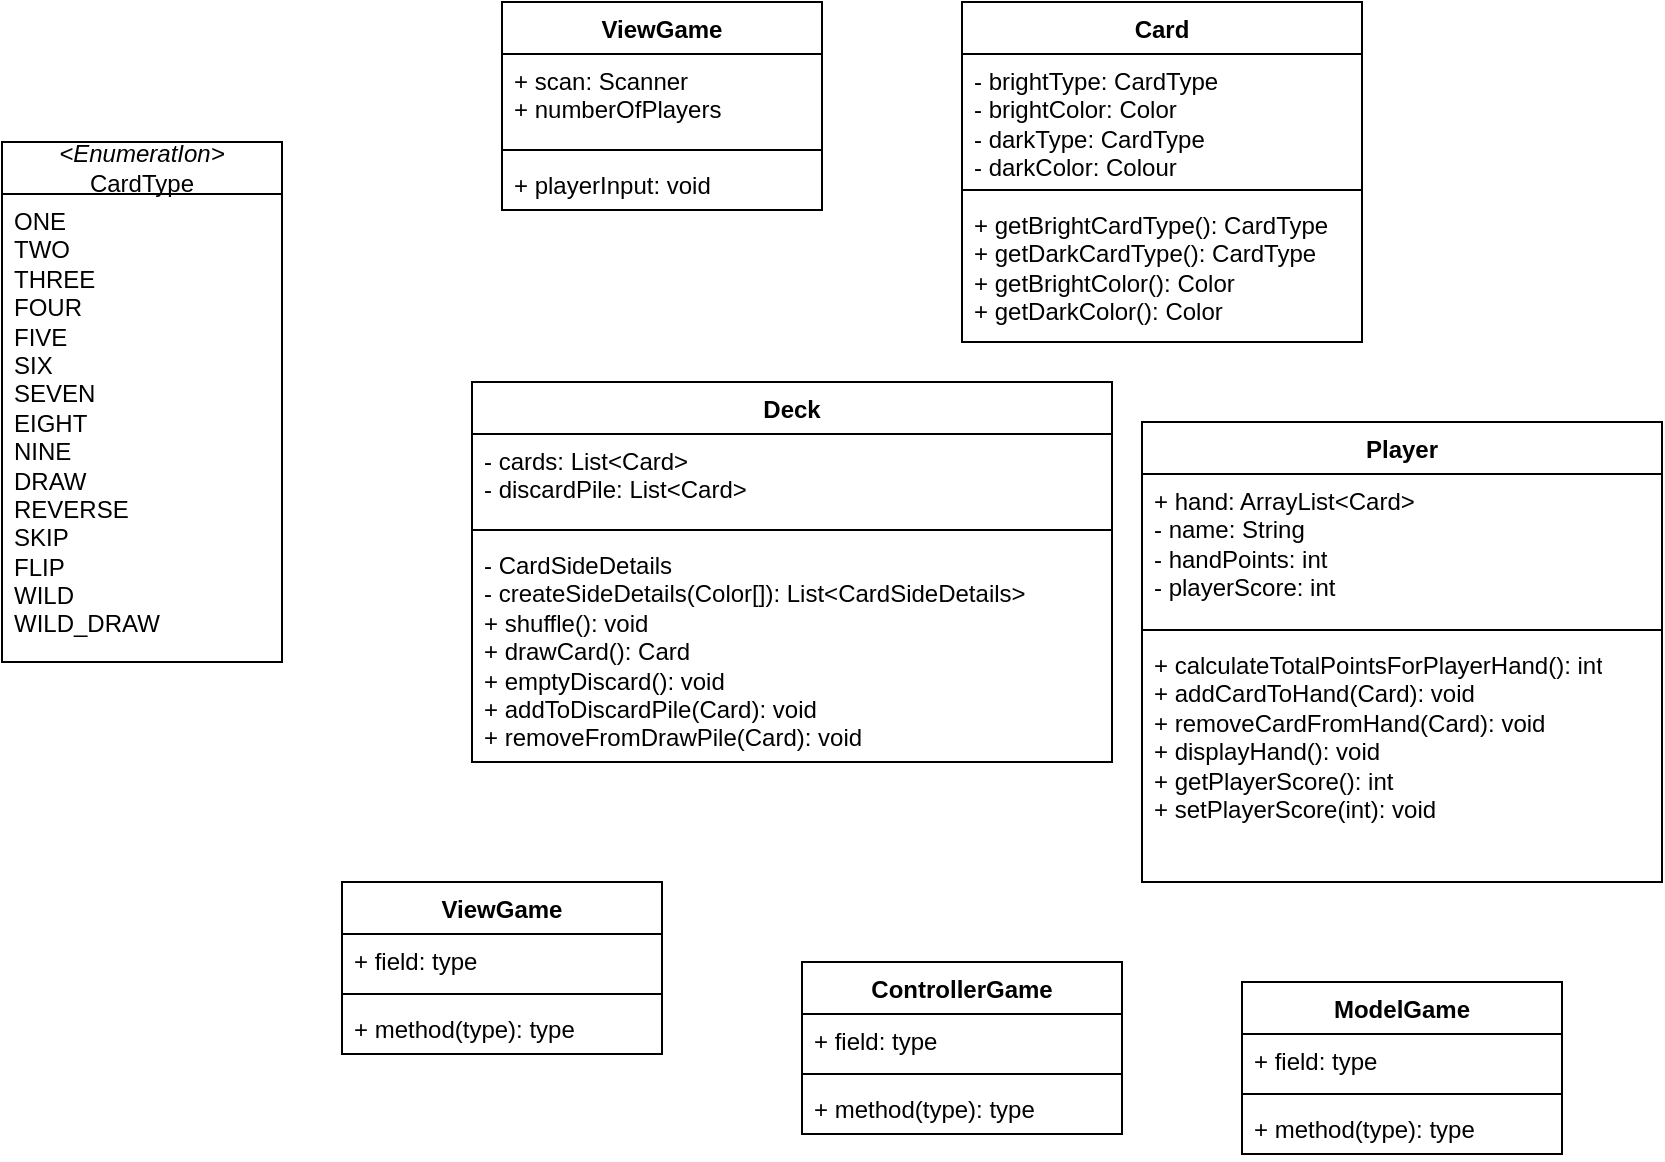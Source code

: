 <mxfile version="22.0.4" type="device">
  <diagram name="Page-1" id="wV8kRkE-xcqGOhcwdL5d">
    <mxGraphModel dx="468" dy="610" grid="1" gridSize="10" guides="1" tooltips="1" connect="1" arrows="1" fold="1" page="1" pageScale="1" pageWidth="850" pageHeight="1100" math="0" shadow="0">
      <root>
        <mxCell id="0" />
        <mxCell id="1" parent="0" />
        <mxCell id="m-anqpbxp8QKOtAabbwE-1" value="ViewGame" style="swimlane;fontStyle=1;align=center;verticalAlign=top;childLayout=stackLayout;horizontal=1;startSize=26;horizontalStack=0;resizeParent=1;resizeParentMax=0;resizeLast=0;collapsible=1;marginBottom=0;whiteSpace=wrap;html=1;" vertex="1" parent="1">
          <mxGeometry x="280" y="80" width="160" height="104" as="geometry" />
        </mxCell>
        <mxCell id="m-anqpbxp8QKOtAabbwE-2" value="+ scan: Scanner&lt;br&gt;+ numberOfPlayers" style="text;strokeColor=none;fillColor=none;align=left;verticalAlign=top;spacingLeft=4;spacingRight=4;overflow=hidden;rotatable=0;points=[[0,0.5],[1,0.5]];portConstraint=eastwest;whiteSpace=wrap;html=1;" vertex="1" parent="m-anqpbxp8QKOtAabbwE-1">
          <mxGeometry y="26" width="160" height="44" as="geometry" />
        </mxCell>
        <mxCell id="m-anqpbxp8QKOtAabbwE-3" value="" style="line;strokeWidth=1;fillColor=none;align=left;verticalAlign=middle;spacingTop=-1;spacingLeft=3;spacingRight=3;rotatable=0;labelPosition=right;points=[];portConstraint=eastwest;strokeColor=inherit;" vertex="1" parent="m-anqpbxp8QKOtAabbwE-1">
          <mxGeometry y="70" width="160" height="8" as="geometry" />
        </mxCell>
        <mxCell id="m-anqpbxp8QKOtAabbwE-4" value="+ playerInput: void" style="text;strokeColor=none;fillColor=none;align=left;verticalAlign=top;spacingLeft=4;spacingRight=4;overflow=hidden;rotatable=0;points=[[0,0.5],[1,0.5]];portConstraint=eastwest;whiteSpace=wrap;html=1;" vertex="1" parent="m-anqpbxp8QKOtAabbwE-1">
          <mxGeometry y="78" width="160" height="26" as="geometry" />
        </mxCell>
        <mxCell id="m-anqpbxp8QKOtAabbwE-5" value="Deck" style="swimlane;fontStyle=1;align=center;verticalAlign=top;childLayout=stackLayout;horizontal=1;startSize=26;horizontalStack=0;resizeParent=1;resizeParentMax=0;resizeLast=0;collapsible=1;marginBottom=0;whiteSpace=wrap;html=1;" vertex="1" parent="1">
          <mxGeometry x="265" y="270" width="320" height="190" as="geometry" />
        </mxCell>
        <mxCell id="m-anqpbxp8QKOtAabbwE-6" value="- cards: List&amp;lt;Card&amp;gt;&lt;br&gt;- discardPile: List&amp;lt;Card&amp;gt;" style="text;strokeColor=none;fillColor=none;align=left;verticalAlign=top;spacingLeft=4;spacingRight=4;overflow=hidden;rotatable=0;points=[[0,0.5],[1,0.5]];portConstraint=eastwest;whiteSpace=wrap;html=1;" vertex="1" parent="m-anqpbxp8QKOtAabbwE-5">
          <mxGeometry y="26" width="320" height="44" as="geometry" />
        </mxCell>
        <mxCell id="m-anqpbxp8QKOtAabbwE-7" value="" style="line;strokeWidth=1;fillColor=none;align=left;verticalAlign=middle;spacingTop=-1;spacingLeft=3;spacingRight=3;rotatable=0;labelPosition=right;points=[];portConstraint=eastwest;strokeColor=inherit;" vertex="1" parent="m-anqpbxp8QKOtAabbwE-5">
          <mxGeometry y="70" width="320" height="8" as="geometry" />
        </mxCell>
        <mxCell id="m-anqpbxp8QKOtAabbwE-8" value="- CardSideDetails&lt;br&gt;- createSideDetails(Color[]): List&amp;lt;CardSideDetails&amp;gt;&lt;br&gt;+ shuffle(): void&lt;br&gt;+ drawCard(): Card&lt;br&gt;+ emptyDiscard(): void&lt;br&gt;+ addToDiscardPile(Card): void&lt;br&gt;+ removeFromDrawPile(Card): void" style="text;strokeColor=none;fillColor=none;align=left;verticalAlign=top;spacingLeft=4;spacingRight=4;overflow=hidden;rotatable=0;points=[[0,0.5],[1,0.5]];portConstraint=eastwest;whiteSpace=wrap;html=1;" vertex="1" parent="m-anqpbxp8QKOtAabbwE-5">
          <mxGeometry y="78" width="320" height="112" as="geometry" />
        </mxCell>
        <mxCell id="m-anqpbxp8QKOtAabbwE-10" value="&lt;i&gt;&amp;lt;EnumeratIon&amp;gt;&lt;/i&gt;&lt;br&gt;CardType" style="swimlane;fontStyle=0;childLayout=stackLayout;horizontal=1;startSize=26;fillColor=none;horizontalStack=0;resizeParent=1;resizeParentMax=0;resizeLast=0;collapsible=1;marginBottom=0;whiteSpace=wrap;html=1;" vertex="1" parent="1">
          <mxGeometry x="30" y="150" width="140" height="260" as="geometry" />
        </mxCell>
        <mxCell id="m-anqpbxp8QKOtAabbwE-12" value="ONE&lt;br&gt;TWO&lt;br&gt;THREE&lt;br&gt;FOUR&lt;br&gt;FIVE&lt;br&gt;SIX&lt;br&gt;SEVEN&lt;br&gt;EIGHT&lt;br&gt;NINE&lt;br&gt;DRAW&lt;br&gt;REVERSE&lt;br&gt;SKIP&lt;br&gt;FLIP&lt;br&gt;WILD&lt;br&gt;WILD_DRAW" style="text;strokeColor=none;fillColor=none;align=left;verticalAlign=top;spacingLeft=4;spacingRight=4;overflow=hidden;rotatable=0;points=[[0,0.5],[1,0.5]];portConstraint=eastwest;whiteSpace=wrap;html=1;" vertex="1" parent="m-anqpbxp8QKOtAabbwE-10">
          <mxGeometry y="26" width="140" height="234" as="geometry" />
        </mxCell>
        <mxCell id="m-anqpbxp8QKOtAabbwE-14" value="Card" style="swimlane;fontStyle=1;align=center;verticalAlign=top;childLayout=stackLayout;horizontal=1;startSize=26;horizontalStack=0;resizeParent=1;resizeParentMax=0;resizeLast=0;collapsible=1;marginBottom=0;whiteSpace=wrap;html=1;" vertex="1" parent="1">
          <mxGeometry x="510" y="80" width="200" height="170" as="geometry" />
        </mxCell>
        <mxCell id="m-anqpbxp8QKOtAabbwE-15" value="- brightType: CardType&lt;br&gt;- brightColor: Color&amp;nbsp;&lt;br&gt;- darkType: CardType&lt;br&gt;- darkColor: Colour" style="text;strokeColor=none;fillColor=none;align=left;verticalAlign=top;spacingLeft=4;spacingRight=4;overflow=hidden;rotatable=0;points=[[0,0.5],[1,0.5]];portConstraint=eastwest;whiteSpace=wrap;html=1;" vertex="1" parent="m-anqpbxp8QKOtAabbwE-14">
          <mxGeometry y="26" width="200" height="64" as="geometry" />
        </mxCell>
        <mxCell id="m-anqpbxp8QKOtAabbwE-16" value="" style="line;strokeWidth=1;fillColor=none;align=left;verticalAlign=middle;spacingTop=-1;spacingLeft=3;spacingRight=3;rotatable=0;labelPosition=right;points=[];portConstraint=eastwest;strokeColor=inherit;" vertex="1" parent="m-anqpbxp8QKOtAabbwE-14">
          <mxGeometry y="90" width="200" height="8" as="geometry" />
        </mxCell>
        <mxCell id="m-anqpbxp8QKOtAabbwE-17" value="+ getBrightCardType(): CardType&lt;br&gt;+ getDarkCardType(): CardType&lt;br&gt;+ getBrightColor(): Color&lt;br&gt;+ getDarkColor(): Color" style="text;strokeColor=none;fillColor=none;align=left;verticalAlign=top;spacingLeft=4;spacingRight=4;overflow=hidden;rotatable=0;points=[[0,0.5],[1,0.5]];portConstraint=eastwest;whiteSpace=wrap;html=1;" vertex="1" parent="m-anqpbxp8QKOtAabbwE-14">
          <mxGeometry y="98" width="200" height="72" as="geometry" />
        </mxCell>
        <mxCell id="m-anqpbxp8QKOtAabbwE-18" value="Player" style="swimlane;fontStyle=1;align=center;verticalAlign=top;childLayout=stackLayout;horizontal=1;startSize=26;horizontalStack=0;resizeParent=1;resizeParentMax=0;resizeLast=0;collapsible=1;marginBottom=0;whiteSpace=wrap;html=1;" vertex="1" parent="1">
          <mxGeometry x="600" y="290" width="260" height="230" as="geometry" />
        </mxCell>
        <mxCell id="m-anqpbxp8QKOtAabbwE-19" value="+ hand: ArrayList&amp;lt;Card&amp;gt;&lt;br&gt;- name: String&lt;br&gt;- handPoints: int&lt;br&gt;- playerScore: int" style="text;strokeColor=none;fillColor=none;align=left;verticalAlign=top;spacingLeft=4;spacingRight=4;overflow=hidden;rotatable=0;points=[[0,0.5],[1,0.5]];portConstraint=eastwest;whiteSpace=wrap;html=1;" vertex="1" parent="m-anqpbxp8QKOtAabbwE-18">
          <mxGeometry y="26" width="260" height="74" as="geometry" />
        </mxCell>
        <mxCell id="m-anqpbxp8QKOtAabbwE-20" value="" style="line;strokeWidth=1;fillColor=none;align=left;verticalAlign=middle;spacingTop=-1;spacingLeft=3;spacingRight=3;rotatable=0;labelPosition=right;points=[];portConstraint=eastwest;strokeColor=inherit;" vertex="1" parent="m-anqpbxp8QKOtAabbwE-18">
          <mxGeometry y="100" width="260" height="8" as="geometry" />
        </mxCell>
        <mxCell id="m-anqpbxp8QKOtAabbwE-21" value="+ calculateTotalPointsForPlayerHand(): int&lt;br&gt;+ addCardToHand(Card): void&lt;br&gt;+ removeCardFromHand(Card): void&lt;br&gt;+ displayHand(): void&lt;br&gt;+ getPlayerScore(): int&lt;br&gt;+ setPlayerScore(int): void&lt;br&gt;" style="text;strokeColor=none;fillColor=none;align=left;verticalAlign=top;spacingLeft=4;spacingRight=4;overflow=hidden;rotatable=0;points=[[0,0.5],[1,0.5]];portConstraint=eastwest;whiteSpace=wrap;html=1;" vertex="1" parent="m-anqpbxp8QKOtAabbwE-18">
          <mxGeometry y="108" width="260" height="122" as="geometry" />
        </mxCell>
        <mxCell id="m-anqpbxp8QKOtAabbwE-22" value="ViewGame" style="swimlane;fontStyle=1;align=center;verticalAlign=top;childLayout=stackLayout;horizontal=1;startSize=26;horizontalStack=0;resizeParent=1;resizeParentMax=0;resizeLast=0;collapsible=1;marginBottom=0;whiteSpace=wrap;html=1;" vertex="1" parent="1">
          <mxGeometry x="200" y="520" width="160" height="86" as="geometry" />
        </mxCell>
        <mxCell id="m-anqpbxp8QKOtAabbwE-23" value="+ field: type" style="text;strokeColor=none;fillColor=none;align=left;verticalAlign=top;spacingLeft=4;spacingRight=4;overflow=hidden;rotatable=0;points=[[0,0.5],[1,0.5]];portConstraint=eastwest;whiteSpace=wrap;html=1;" vertex="1" parent="m-anqpbxp8QKOtAabbwE-22">
          <mxGeometry y="26" width="160" height="26" as="geometry" />
        </mxCell>
        <mxCell id="m-anqpbxp8QKOtAabbwE-24" value="" style="line;strokeWidth=1;fillColor=none;align=left;verticalAlign=middle;spacingTop=-1;spacingLeft=3;spacingRight=3;rotatable=0;labelPosition=right;points=[];portConstraint=eastwest;strokeColor=inherit;" vertex="1" parent="m-anqpbxp8QKOtAabbwE-22">
          <mxGeometry y="52" width="160" height="8" as="geometry" />
        </mxCell>
        <mxCell id="m-anqpbxp8QKOtAabbwE-25" value="+ method(type): type" style="text;strokeColor=none;fillColor=none;align=left;verticalAlign=top;spacingLeft=4;spacingRight=4;overflow=hidden;rotatable=0;points=[[0,0.5],[1,0.5]];portConstraint=eastwest;whiteSpace=wrap;html=1;" vertex="1" parent="m-anqpbxp8QKOtAabbwE-22">
          <mxGeometry y="60" width="160" height="26" as="geometry" />
        </mxCell>
        <mxCell id="m-anqpbxp8QKOtAabbwE-26" value="ControllerGame" style="swimlane;fontStyle=1;align=center;verticalAlign=top;childLayout=stackLayout;horizontal=1;startSize=26;horizontalStack=0;resizeParent=1;resizeParentMax=0;resizeLast=0;collapsible=1;marginBottom=0;whiteSpace=wrap;html=1;" vertex="1" parent="1">
          <mxGeometry x="430" y="560" width="160" height="86" as="geometry" />
        </mxCell>
        <mxCell id="m-anqpbxp8QKOtAabbwE-27" value="+ field: type" style="text;strokeColor=none;fillColor=none;align=left;verticalAlign=top;spacingLeft=4;spacingRight=4;overflow=hidden;rotatable=0;points=[[0,0.5],[1,0.5]];portConstraint=eastwest;whiteSpace=wrap;html=1;" vertex="1" parent="m-anqpbxp8QKOtAabbwE-26">
          <mxGeometry y="26" width="160" height="26" as="geometry" />
        </mxCell>
        <mxCell id="m-anqpbxp8QKOtAabbwE-28" value="" style="line;strokeWidth=1;fillColor=none;align=left;verticalAlign=middle;spacingTop=-1;spacingLeft=3;spacingRight=3;rotatable=0;labelPosition=right;points=[];portConstraint=eastwest;strokeColor=inherit;" vertex="1" parent="m-anqpbxp8QKOtAabbwE-26">
          <mxGeometry y="52" width="160" height="8" as="geometry" />
        </mxCell>
        <mxCell id="m-anqpbxp8QKOtAabbwE-29" value="+ method(type): type" style="text;strokeColor=none;fillColor=none;align=left;verticalAlign=top;spacingLeft=4;spacingRight=4;overflow=hidden;rotatable=0;points=[[0,0.5],[1,0.5]];portConstraint=eastwest;whiteSpace=wrap;html=1;" vertex="1" parent="m-anqpbxp8QKOtAabbwE-26">
          <mxGeometry y="60" width="160" height="26" as="geometry" />
        </mxCell>
        <mxCell id="m-anqpbxp8QKOtAabbwE-30" value="ModelGame" style="swimlane;fontStyle=1;align=center;verticalAlign=top;childLayout=stackLayout;horizontal=1;startSize=26;horizontalStack=0;resizeParent=1;resizeParentMax=0;resizeLast=0;collapsible=1;marginBottom=0;whiteSpace=wrap;html=1;" vertex="1" parent="1">
          <mxGeometry x="650" y="570" width="160" height="86" as="geometry" />
        </mxCell>
        <mxCell id="m-anqpbxp8QKOtAabbwE-31" value="+ field: type" style="text;strokeColor=none;fillColor=none;align=left;verticalAlign=top;spacingLeft=4;spacingRight=4;overflow=hidden;rotatable=0;points=[[0,0.5],[1,0.5]];portConstraint=eastwest;whiteSpace=wrap;html=1;" vertex="1" parent="m-anqpbxp8QKOtAabbwE-30">
          <mxGeometry y="26" width="160" height="26" as="geometry" />
        </mxCell>
        <mxCell id="m-anqpbxp8QKOtAabbwE-32" value="" style="line;strokeWidth=1;fillColor=none;align=left;verticalAlign=middle;spacingTop=-1;spacingLeft=3;spacingRight=3;rotatable=0;labelPosition=right;points=[];portConstraint=eastwest;strokeColor=inherit;" vertex="1" parent="m-anqpbxp8QKOtAabbwE-30">
          <mxGeometry y="52" width="160" height="8" as="geometry" />
        </mxCell>
        <mxCell id="m-anqpbxp8QKOtAabbwE-33" value="+ method(type): type" style="text;strokeColor=none;fillColor=none;align=left;verticalAlign=top;spacingLeft=4;spacingRight=4;overflow=hidden;rotatable=0;points=[[0,0.5],[1,0.5]];portConstraint=eastwest;whiteSpace=wrap;html=1;" vertex="1" parent="m-anqpbxp8QKOtAabbwE-30">
          <mxGeometry y="60" width="160" height="26" as="geometry" />
        </mxCell>
      </root>
    </mxGraphModel>
  </diagram>
</mxfile>
